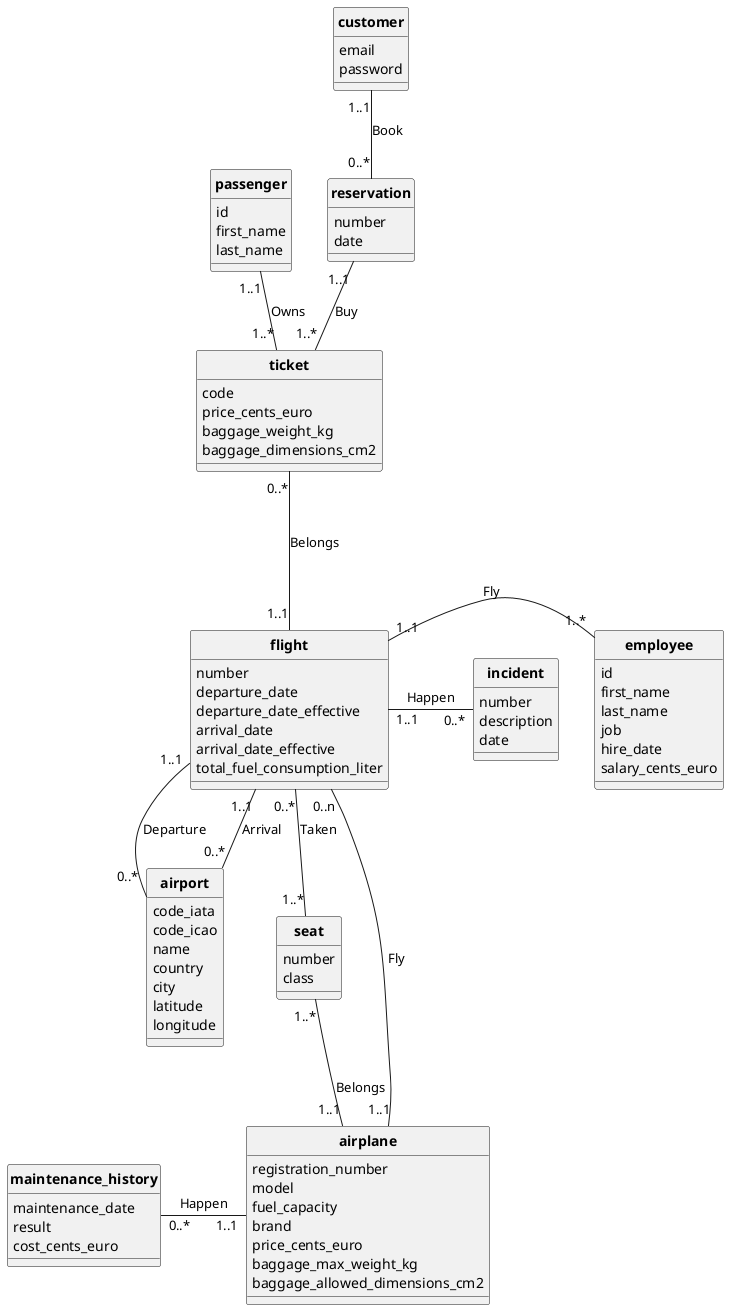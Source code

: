 @startuml UML

skinparam style strictuml
skinparam classAttributeIconSize 0
skinparam classFontStyle Bold
hide enum methods

class flight {
  number
  departure_date
  departure_date_effective
  arrival_date
  arrival_date_effective
  total_fuel_consumption_liter
}

class airport {
  code_iata
  code_icao
  name
  country
  city
  latitude
  longitude
}

class airplane {
  registration_number
  model
  fuel_capacity
  brand
  price_cents_euro
  baggage_max_weight_kg
  baggage_allowed_dimensions_cm2
}

class maintenance_history {
  maintenance_date
  result
  cost_cents_euro
}

class employee {
  id
  first_name
  last_name
  job
  hire_date
  salary_cents_euro
}

class passenger {
  id
  first_name
  last_name
}

class ticket {
  code
  price_cents_euro
  baggage_weight_kg
  baggage_dimensions_cm2
}

class customer {
  email
  password
}

class seat {
  number
  class
}

class reservation {
  number
  date
}

class incident {
  number
  description
  date
}

airplane "1..1" -- "0..n" flight : Fly
seat "1..*" -- "1..1" airplane : Belongs
employee "1..*" -left- "1..1" flight : Fly
passenger "1..1" -- "1..*" ticket : Owns
ticket "0..*" --- "1..1" flight : Belongs
flight "0..*" -- "1..*" seat : Taken
reservation "1..1" -- "1..*" ticket : Buy

maintenance_history "0..*" -right- "1..1" airplane : Happen

flight "1..1" -right- "0..*" incident : Happen

flight "1..1" -- "0..*" airport : Departure
flight "1..1" -- "0..*" airport : Arrival

customer "1..1" -- "0..*" reservation : Book

@enduml
